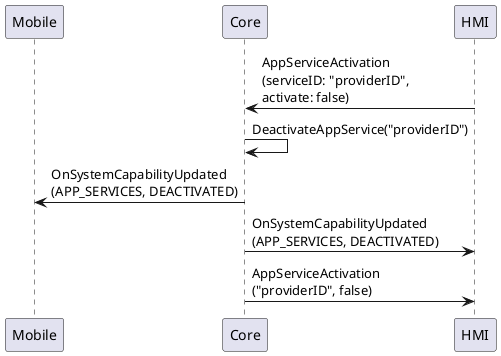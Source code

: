 @startuml

participant Mobile
participant Core
participant HMI

HMI -> Core : AppServiceActivation\n(serviceID: "providerID", \nactivate: false)

Core -> Core : DeactivateAppService("providerID")

Core -> Mobile : OnSystemCapabilityUpdated\n(APP_SERVICES, DEACTIVATED)

Core -> HMI : OnSystemCapabilityUpdated\n(APP_SERVICES, DEACTIVATED)

Core -> HMI : AppServiceActivation\n("providerID", false)
@enduml

